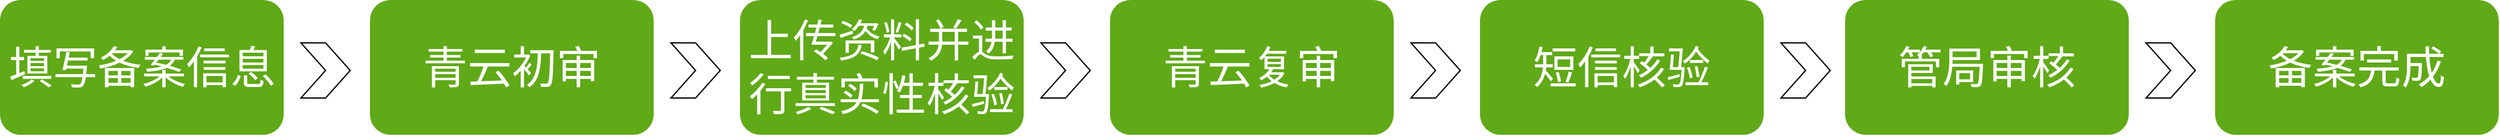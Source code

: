 <mxfile version="14.6.11" type="device"><diagram name="Page-1" id="12e1b939-464a-85fe-373e-61e167be1490"><mxGraphModel dx="2557" dy="1683" grid="1" gridSize="10" guides="1" tooltips="1" connect="1" arrows="1" fold="1" page="1" pageScale="1.5" pageWidth="1169" pageHeight="826" background="#ffffff" math="0" shadow="0"><root><mxCell id="0"/><mxCell id="1" parent="0"/><mxCell id="i0k4qxWEGcTq5SdUFV_F-1" value="&lt;font style=&quot;font-size: 36px&quot;&gt;填写备案信息&lt;/font&gt;" style="rounded=1;whiteSpace=wrap;html=1;fillColor=#60a917;fontColor=#ffffff;strokeColor=none;" vertex="1" parent="1"><mxGeometry x="14" y="650" width="230" height="110" as="geometry"/></mxCell><mxCell id="i0k4qxWEGcTq5SdUFV_F-6" value="" style="shape=step;perimeter=stepPerimeter;whiteSpace=wrap;html=1;fixedSize=1;rounded=0;" vertex="1" parent="1"><mxGeometry x="258" y="685" width="40" height="45" as="geometry"/></mxCell><mxCell id="i0k4qxWEGcTq5SdUFV_F-7" value="&lt;font style=&quot;font-size: 36px&quot;&gt;青云初审&lt;/font&gt;" style="rounded=1;whiteSpace=wrap;html=1;fillColor=#60a917;fontColor=#ffffff;strokeColor=none;" vertex="1" parent="1"><mxGeometry x="314" y="650" width="230" height="110" as="geometry"/></mxCell><mxCell id="i0k4qxWEGcTq5SdUFV_F-8" value="" style="shape=step;perimeter=stepPerimeter;whiteSpace=wrap;html=1;fixedSize=1;rounded=0;" vertex="1" parent="1"><mxGeometry x="558" y="685" width="40" height="45" as="geometry"/></mxCell><mxCell id="i0k4qxWEGcTq5SdUFV_F-9" value="&lt;font style=&quot;font-size: 36px&quot;&gt;上传资料并进行真实性核验&lt;/font&gt;" style="rounded=1;whiteSpace=wrap;html=1;fillColor=#60a917;fontColor=#ffffff;strokeColor=none;" vertex="1" parent="1"><mxGeometry x="614" y="650" width="230" height="110" as="geometry"/></mxCell><mxCell id="i0k4qxWEGcTq5SdUFV_F-10" value="" style="shape=step;perimeter=stepPerimeter;whiteSpace=wrap;html=1;fixedSize=1;rounded=0;" vertex="1" parent="1"><mxGeometry x="858" y="685" width="40" height="45" as="geometry"/></mxCell><mxCell id="i0k4qxWEGcTq5SdUFV_F-11" value="&lt;font style=&quot;font-size: 36px&quot;&gt;青云复审&lt;/font&gt;" style="rounded=1;whiteSpace=wrap;html=1;fillColor=#60a917;fontColor=#ffffff;strokeColor=none;" vertex="1" parent="1"><mxGeometry x="914" y="650" width="230" height="110" as="geometry"/></mxCell><mxCell id="i0k4qxWEGcTq5SdUFV_F-12" value="" style="shape=step;perimeter=stepPerimeter;whiteSpace=wrap;html=1;fixedSize=1;rounded=0;" vertex="1" parent="1"><mxGeometry x="1158" y="685" width="40" height="45" as="geometry"/></mxCell><mxCell id="i0k4qxWEGcTq5SdUFV_F-13" value="&lt;font style=&quot;font-size: 36px&quot;&gt;短信核验&lt;/font&gt;" style="rounded=1;whiteSpace=wrap;html=1;fillColor=#60a917;fontColor=#ffffff;strokeColor=none;" vertex="1" parent="1"><mxGeometry x="1214" y="650" width="230" height="110" as="geometry"/></mxCell><mxCell id="i0k4qxWEGcTq5SdUFV_F-14" value="" style="shape=step;perimeter=stepPerimeter;whiteSpace=wrap;html=1;fixedSize=1;rounded=0;" vertex="1" parent="1"><mxGeometry x="1458" y="685" width="40" height="45" as="geometry"/></mxCell><mxCell id="i0k4qxWEGcTq5SdUFV_F-15" value="&lt;font style=&quot;font-size: 36px&quot;&gt;管局审核&lt;/font&gt;" style="rounded=1;whiteSpace=wrap;html=1;fillColor=#60a917;fontColor=#ffffff;strokeColor=none;" vertex="1" parent="1"><mxGeometry x="1510" y="650" width="230" height="110" as="geometry"/></mxCell><mxCell id="i0k4qxWEGcTq5SdUFV_F-16" value="" style="shape=step;perimeter=stepPerimeter;whiteSpace=wrap;html=1;fixedSize=1;rounded=0;" vertex="1" parent="1"><mxGeometry x="1754" y="685" width="40" height="45" as="geometry"/></mxCell><mxCell id="i0k4qxWEGcTq5SdUFV_F-17" value="&lt;font style=&quot;font-size: 36px&quot;&gt;备案完成&lt;/font&gt;" style="rounded=1;whiteSpace=wrap;html=1;fillColor=#60a917;fontColor=#ffffff;strokeColor=none;" vertex="1" parent="1"><mxGeometry x="1810" y="650" width="230" height="110" as="geometry"/></mxCell></root></mxGraphModel></diagram></mxfile>